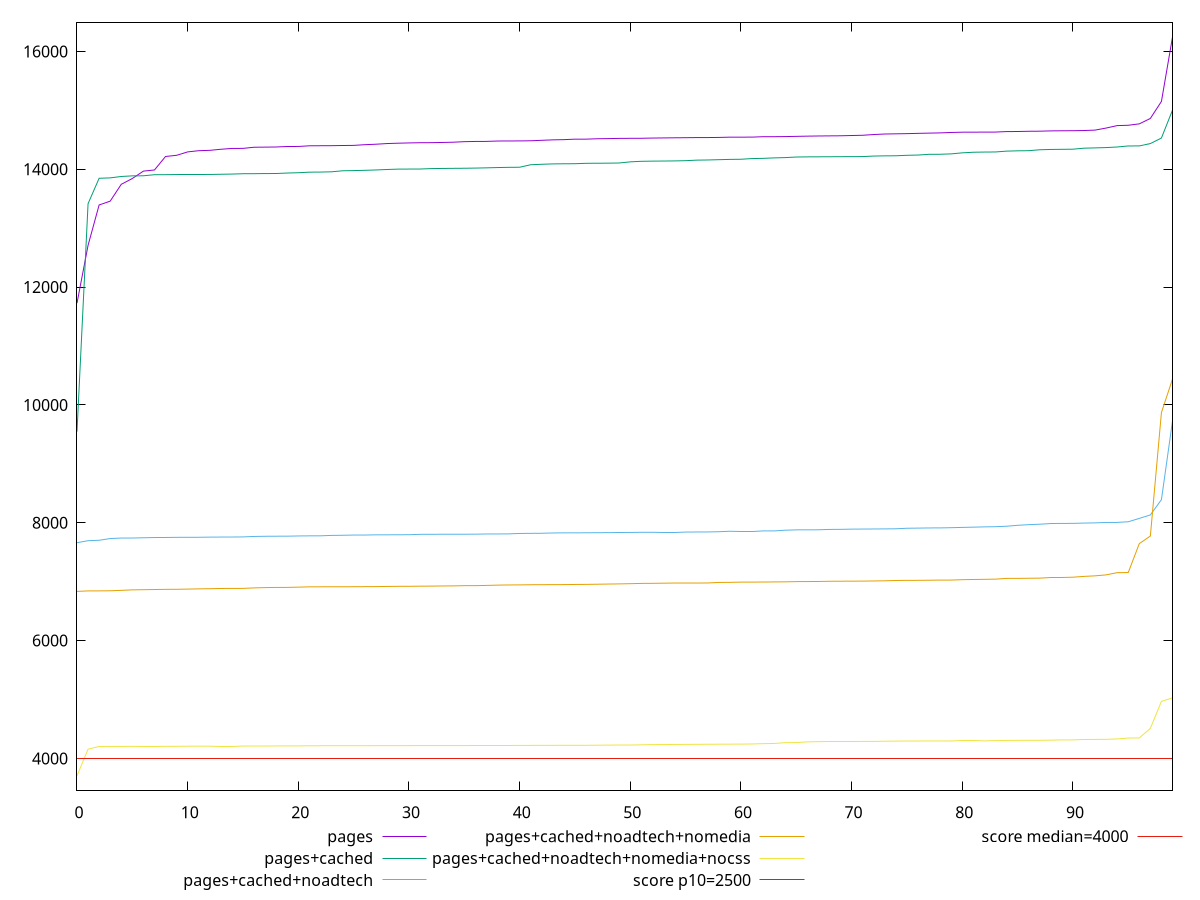 reset

$pages <<EOF
0 11727.464499999998
1 12709.1465
2 13394.807000000003
3 13459.048149999999
4 13745.021000000004
5 13843.734999999997
6 13968.891000000003
7 13988.109999999997
8 14217.147
9 14237.1625
10 14294.857
11 14315.360000000004
12 14321.400500000002
13 14339.6964
14 14353.771
15 14354.563500000004
16 14374.2095
17 14376.013499999997
18 14378.3235
19 14386.786
20 14387.239000000001
21 14398.444499999998
22 14399.755000000001
23 14400.679
24 14403.485
25 14405.4585
26 14417.278
27 14425.157500000001
28 14436.432
29 14442.563999999998
30 14447.386349999997
31 14450.8835
32 14451.767999999996
33 14455.1525
34 14459.508399999999
35 14468.623
36 14472.199499999997
37 14473.2585
38 14479.608000000002
39 14480.774500000003
40 14481.356
41 14483.842499999997
42 14491.652499999995
43 14499.368999999999
44 14502.940000000004
45 14511.279999999997
46 14511.383999999998
47 14518.161499999998
48 14520.6685
49 14524.204000000002
50 14525.543650000003
51 14526.193000000001
52 14529.839499999995
53 14532.1525
54 14534.3355
55 14536.0415
56 14538.0635
57 14538.588999999998
58 14540.431999999997
59 14545.2385
60 14545.407
61 14545.828500000003
62 14552.970999999998
63 14553.238500000003
64 14554.982500000004
65 14558.799
66 14562.311500000003
67 14565.117999999999
68 14566.912
69 14568.512999999999
70 14572.935499999996
71 14577.3425
72 14589.668000000003
73 14598.6335
74 14601.754
75 14604.779499999997
76 14609.749
77 14613.7605
78 14617.547
79 14624.894499999999
80 14629.344000000001
81 14629.998999999998
82 14631.006000000001
83 14631.660499999998
84 14639.973999999998
85 14641.043500000003
86 14645.040000000003
87 14646.446500000002
88 14651.665500000003
89 14653.530999999995
90 14654.582500000004
91 14657.7965
92 14664.863000000001
93 14699.633999999996
94 14741.346499999998
95 14747.014
96 14770.895
97 14863.456000000002
98 15151.6485
99 16244.087499999998
EOF

$pagesCached <<EOF
0 9547.365
1 13416.332000000002
2 13847.458999999995
3 13853.941499999997
4 13877.741999999998
5 13888.245000000003
6 13889.564
7 13907.739
8 13908.391499999998
9 13910.6154
10 13911.507
11 13911.790149999999
12 13911.998499999998
13 13915.210500000001
14 13918.630000000005
15 13924.503850000005
16 13925.276500000002
17 13927.546550000003
18 13927.9575
19 13936.379500000003
20 13941.543999999998
21 13951.068
22 13952.51125
23 13957.1675
24 13974.405499999999
25 13977.810999999998
26 13982.119199999997
27 13988.284000000003
28 13996.142500000002
29 14002.611
30 14003.656000000003
31 14004.286499999995
32 14011.377000000004
33 14014.126500000002
34 14015.912500000002
35 14017.448999999999
36 14020.140949999997
37 14024.346
38 14029.195000000003
39 14032.817499999997
40 14034.515
41 14077.018499999998
42 14084.783999999998
43 14091.334999999995
44 14093.399000000003
45 14094.438499999997
46 14101.2225
47 14102.740500000004
48 14103.618499999999
49 14106.743000000006
50 14125.922299999998
51 14135.346000000001
52 14138.284999999996
53 14139.938999999998
54 14141.882499999996
55 14146.017
56 14155.066999999997
57 14157.861499999999
58 14162.804500000002
59 14167.6545
60 14170.286500000002
61 14181.692
62 14185.453000000001
63 14193.157
64 14198.247
65 14208.045499999998
66 14210.564499999999
67 14211.705000000002
68 14212.404499999999
69 14214.008000000005
70 14214.273499999998
71 14215.533499999998
72 14224.472500000002
73 14227.709999999997
74 14229.248500000003
75 14237.3105
76 14241.542500000003
77 14254.102000000003
78 14254.831999999999
79 14261.531
80 14278.9685
81 14289.1305
82 14292.205999999998
83 14293.7785
84 14307.932499999997
85 14313.32
86 14315.304499999998
87 14331.141
88 14336.520500000006
89 14338.777499999993
90 14340.967000000004
91 14357.9955
92 14362.948500000004
93 14368.296999999997
94 14378.287499999999
95 14395.991999999997
96 14396.483499999998
97 14436.690000000002
98 14530.880000000005
99 15004.020999999999
EOF

$pagesCachedNoadtech <<EOF
0 7661.5800500000005
1 7695.390500000001
2 7702.905999999999
3 7731.834999999999
4 7740.680999999998
5 7740.912500000001
6 7745.228499999998
7 7749.1569500000005
8 7750.2558500000005
9 7752.4665
10 7753.560799999999
11 7753.613350000001
12 7756.083
13 7757.319
14 7757.872499999997
15 7759.817350000001
16 7767.518499999999
17 7770.562000000001
18 7771.68435
19 7772.1946
20 7775.979899999998
21 7777.763200000001
22 7778.432799999999
23 7785.2491
24 7787.6065
25 7791.426849999999
26 7791.502899999998
27 7794.957549999998
28 7795.137749999999
29 7796.313549999999
30 7797.008
31 7803.472949999999
32 7804.208999999999
33 7804.8466499999995
34 7804.9046499999995
35 7805.424000000001
36 7806.3005
37 7809.508999999998
38 7809.9085
39 7811.252299999998
40 7818.5160000000005
41 7820.143000000001
42 7821.508949999998
43 7826.807650000001
44 7828.767200000002
45 7829.0425
46 7829.814499999999
47 7831.327499999999
48 7832.350749999999
49 7834.602350000003
50 7835.633149999998
51 7837.885000000001
52 7838.4519999999975
53 7840.027549999999
54 7840.055750000001
55 7841.888499999999
56 7843.4214999999995
57 7843.945999999998
58 7847.7919999999995
59 7855.98435
60 7856.307500000001
61 7856.34995
62 7861.4275
63 7861.497099999999
64 7873.650299999999
65 7879.322550000001
66 7879.505500000001
67 7880.708199999998
68 7886.834599999998
69 7888.280000000004
70 7891.717700000001
71 7893.081000000001
72 7894.24915
73 7895.8614499999985
74 7897.754000000001
75 7906.834999999999
76 7909.08575
77 7912.037899999999
78 7912.488000000002
79 7916.278049999997
80 7921.196000000001
81 7925.142349999999
82 7930.136499999999
83 7933.157899999997
84 7941.111000000003
85 7956.543500000002
86 7967.919900000001
87 7975.321000000001
88 7986.655
89 7988.997500000001
90 7989.115500000002
91 7994.967999999997
92 7997.6224999999995
93 8005.558000000001
94 8005.851499999999
95 8016.894499999998
96 8074.1595000000025
97 8132.780999999999
98 8391.854
99 9727.378999999997
EOF

$pagesCachedNoadtechNomedia <<EOF
0 6834.8009999999995
1 6843.2634499999995
2 6843.645
3 6845.38515
4 6852.576600000001
5 6861.1457500000015
6 6863.74035
7 6866.6793
8 6869.6505
9 6870.3953
10 6873.9931405587495
11 6877.81675
12 6880.678000000001
13 6884.232000000001
14 6885.678599999999
15 6885.78905
16 6894.321699999999
17 6899.340499999999
18 6902.0952
19 6902.72075
20 6907.054499999998
21 6912.127350000001
22 6912.885250000001
23 6913.070249999999
24 6913.251749999999
25 6914.3521
26 6915.365999999998
27 6916.391
28 6918.962400000002
29 6920.968500000001
30 6921.405650000001
31 6923.5113
32 6924.709999999999
33 6927.11145
34 6928.56745
35 6932.298999999999
36 6932.3714
37 6936.406150000001
38 6941.229500000001
39 6944.298399999998
40 6945.0637
41 6947.9117
42 6948.896500000001
43 6949.469999999999
44 6950.307650000002
45 6952.485000000001
46 6953.9479999999985
47 6956.727800000001
48 6959.56235
49 6962.392900000002
50 6965.801500000001
51 6970.5185
52 6971.814
53 6974.469149999999
54 6976.8290000000015
55 6976.9349999999995
56 6977.115000000001
57 6977.683099999998
58 6987.117549999998
59 6988.239750000001
60 6992.511999999999
61 6992.9545
62 6993.597
63 6995.838500000001
64 6997.189900000001
65 7001.078000000001
66 7001.934000000002
67 7003.3785
68 7006.505000000001
69 7007.760899999999
70 7008.521999999999
71 7009.5581
72 7011.850999999999
73 7014.74575
74 7020.012649999999
75 7022.141500000001
76 7022.710000000001
77 7024.265500000001
78 7027.155799999999
79 7027.24
80 7033.663450000002
81 7037.044000000002
82 7039.655349999999
83 7043.072700000001
84 7055.4675
85 7056.011549999999
86 7057.92525
87 7059.845699999998
88 7070.668300000001
89 7070.943650000001
90 7075.809190272966
91 7089.517
92 7098.984
93 7115.378000000001
94 7152.842500000001
95 7154.588
96 7645.681000000001
97 7775.228500000001
98 9870.232499999998
99 10438.917499999996
EOF

$pagesCachedNoadtechNomediaNocss <<EOF
0 3705.2220000000007
1 4156.299
2 4202.862099999999
3 4203.3755
4 4203.576499999999
5 4204.664000000001
6 4204.997600000001
7 4205.068499999999
8 4205.493
9 4205.5588
10 4207.324600000001
11 4207.427099999999
12 4207.6538
13 4208.3075
14 4208.3714
15 4210.119500000001
16 4210.3261999999995
17 4210.415500000001
18 4211.781999999999
19 4212.141299999999
20 4212.496000000001
21 4215.040800000001
22 4215.096500000001
23 4215.7348
24 4215.8694000000005
25 4215.993
26 4216.1096
27 4216.480600000001
28 4216.590399999999
29 4216.885899999999
30 4217.3132000000005
31 4217.4967
32 4217.7923
33 4217.894800000002
34 4217.9589000000005
35 4218.146299999999
36 4219.08
37 4219.3478000000005
38 4219.3480500000005
39 4219.5526500000005
40 4220.330600000001
41 4220.8141
42 4220.96605
43 4221.953799999999
44 4222.02725
45 4222.5632000000005
46 4222.7045
47 4224.0677000000005
48 4225.925950000001
49 4226.986000000001
50 4227.224
51 4230.79535
52 4234.1795999999995
53 4234.7348
54 4237.335000000001
55 4237.9995
56 4239.2865
57 4240.5616
58 4241.3814
59 4242.214999999998
60 4242.8466
61 4245.252
62 4250.323
63 4253.6741999999995
64 4267.102000000001
65 4268.896500000001
66 4280.763000000001
67 4284.724
68 4286.834000000001
69 4286.8681
70 4286.987800000001
71 4288.066000000001
72 4288.3362
73 4291.930699999999
74 4293.513999999999
75 4295.082999999999
76 4295.469000000001
77 4295.852999999999
78 4296.04
79 4296.084
80 4296.838000000001
81 4296.909
82 4297.055
83 4301.768999999999
84 4305.478
85 4306.3641
86 4307.567999999999
87 4307.7151
88 4309.859
89 4314.1500000000015
90 4314.781999999999
91 4321.263999999999
92 4322.074999999999
93 4323.874
94 4330.709000000001
95 4345.876
96 4347.469999999999
97 4510.717500000001
98 4968.27
99 5028.431999999999
EOF

set key outside below
set xrange [0:99]
set yrange [3454.4446900000007:16494.86481]
set trange [3454.4446900000007:16494.86481]
set terminal svg size 640, 580 enhanced background rgb 'white'
set output "report_00017_2021-02-10T15-08-03.406Z/largest-contentful-paint/comparison/sorted/all_raw.svg"

plot $pages title "pages" with line, \
     $pagesCached title "pages+cached" with line, \
     $pagesCachedNoadtech title "pages+cached+noadtech" with line, \
     $pagesCachedNoadtechNomedia title "pages+cached+noadtech+nomedia" with line, \
     $pagesCachedNoadtechNomediaNocss title "pages+cached+noadtech+nomedia+nocss" with line, \
     2500 title "score p10=2500", \
     4000 title "score median=4000"

reset
